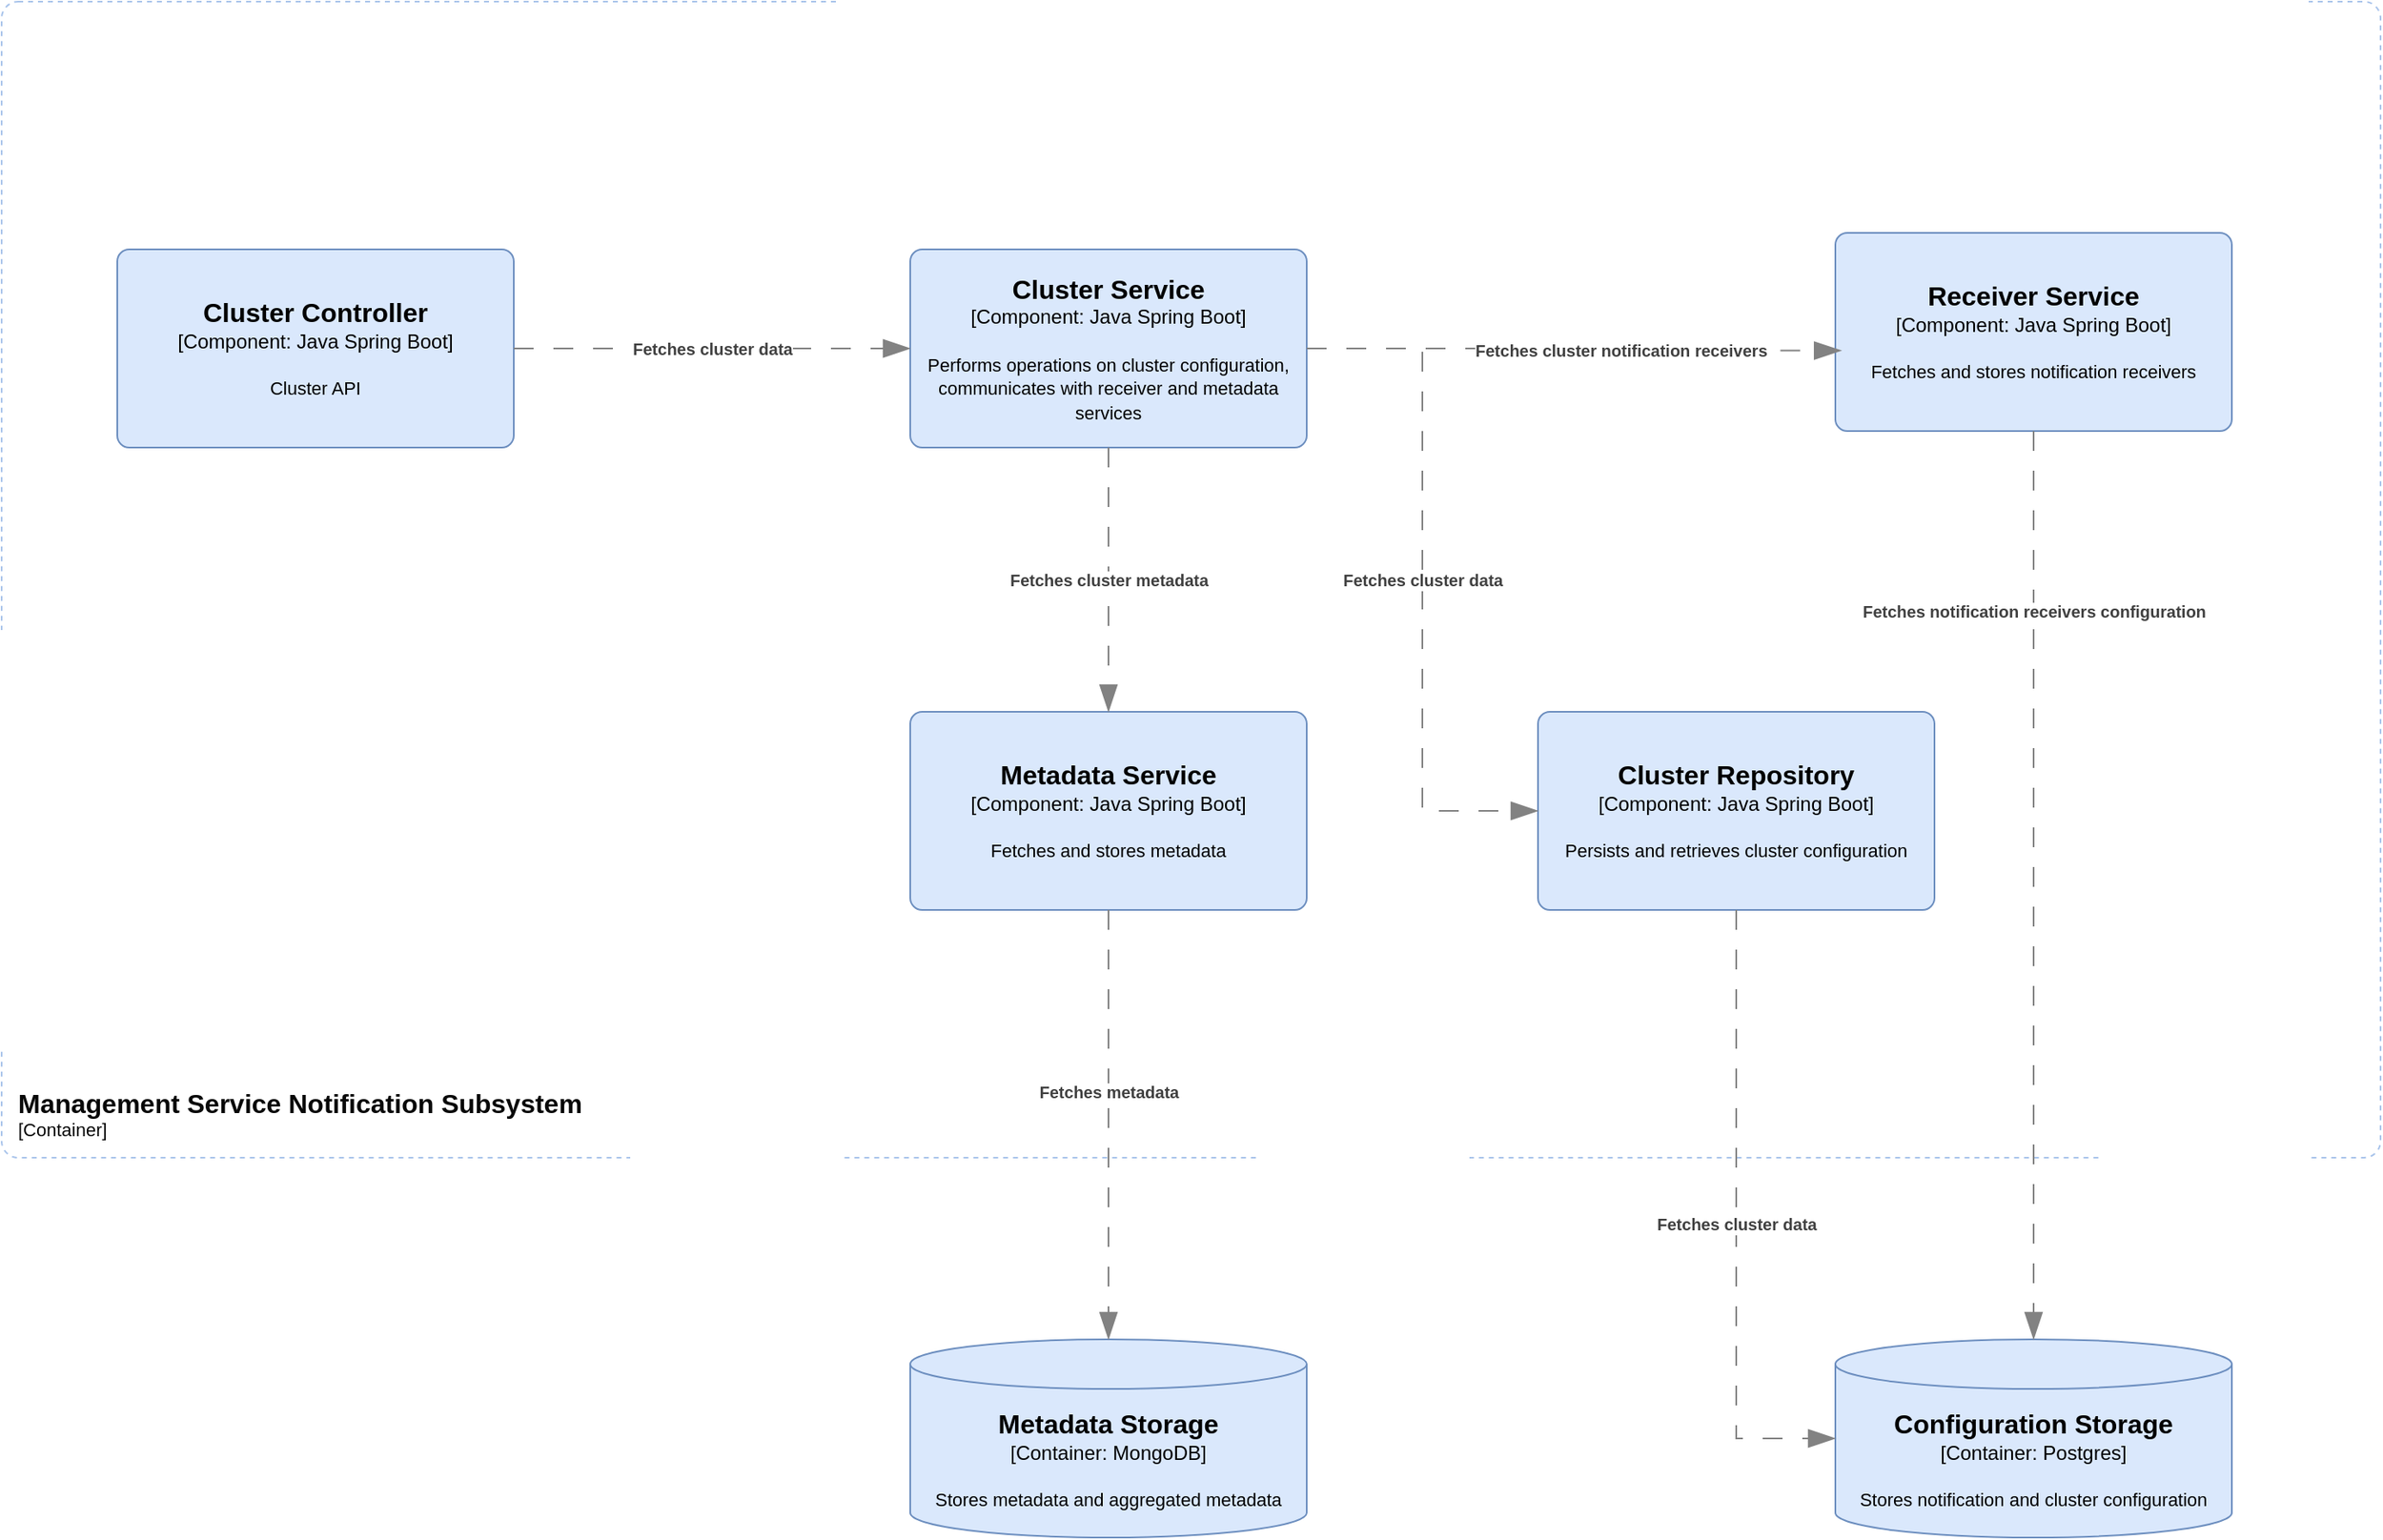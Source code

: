 <mxfile version="25.0.1">
  <diagram name="Page-1" id="2Zc8rTGKQuk4OaS5_42X">
    <mxGraphModel dx="4165" dy="2575" grid="1" gridSize="10" guides="1" tooltips="1" connect="1" arrows="1" fold="1" page="1" pageScale="1" pageWidth="850" pageHeight="1100" math="0" shadow="0">
      <root>
        <mxCell id="0" />
        <mxCell id="1" parent="0" />
        <object placeholders="1" c4Name="Configuration Storage" c4Type="Container" c4Technology="Postgres" c4Description="Stores notification and cluster configuration" label="&lt;font style=&quot;font-size: 16px&quot;&gt;&lt;b&gt;%c4Name%&lt;/b&gt;&lt;/font&gt;&lt;div&gt;[%c4Type%:&amp;nbsp;%c4Technology%]&lt;/div&gt;&lt;br&gt;&lt;div&gt;&lt;font style=&quot;font-size: 11px&quot;&gt;&lt;font&gt;%c4Description%&lt;/font&gt;&lt;/font&gt;&lt;/div&gt;" id="75lf7Xz4vyzTZ-1Ak2SZ-1">
          <mxCell style="shape=cylinder3;size=15;whiteSpace=wrap;html=1;boundedLbl=1;rounded=0;labelBackgroundColor=none;fillColor=#dae8fc;fontSize=12;align=center;strokeColor=#6c8ebf;metaEdit=1;points=[[0.5,0,0],[1,0.25,0],[1,0.5,0],[1,0.75,0],[0.5,1,0],[0,0.75,0],[0,0.5,0],[0,0.25,0]];resizable=0;" vertex="1" parent="1">
            <mxGeometry x="-410" y="370" width="240" height="120" as="geometry" />
          </mxCell>
        </object>
        <object placeholders="1" c4Name="Cluster Service" c4Type="Component" c4Technology="Java Spring Boot" c4Description="Performs operations on cluster configuration, communicates with receiver and metadata services" label="&lt;font style=&quot;font-size: 16px&quot;&gt;&lt;b&gt;%c4Name%&lt;/b&gt;&lt;/font&gt;&lt;div&gt;[%c4Type%: %c4Technology%]&lt;/div&gt;&lt;br&gt;&lt;div&gt;&lt;font style=&quot;font-size: 11px&quot;&gt;%c4Description%&lt;/font&gt;&lt;/div&gt;" id="75lf7Xz4vyzTZ-1Ak2SZ-2">
          <mxCell style="rounded=1;whiteSpace=wrap;html=1;labelBackgroundColor=none;fillColor=#dae8fc;align=center;arcSize=6;strokeColor=#6c8ebf;metaEdit=1;resizable=0;points=[[0.25,0,0],[0.5,0,0],[0.75,0,0],[1,0.25,0],[1,0.5,0],[1,0.75,0],[0.75,1,0],[0.5,1,0],[0.25,1,0],[0,0.75,0],[0,0.5,0],[0,0.25,0]];" vertex="1" parent="1">
            <mxGeometry x="-970" y="-290" width="240" height="120" as="geometry" />
          </mxCell>
        </object>
        <object placeholders="1" c4Name="Cluster Controller" c4Type="Component" c4Technology="Java Spring Boot" c4Description="Cluster API" label="&lt;font style=&quot;font-size: 16px&quot;&gt;&lt;b&gt;%c4Name%&lt;/b&gt;&lt;/font&gt;&lt;div&gt;[%c4Type%: %c4Technology%]&lt;/div&gt;&lt;br&gt;&lt;div&gt;&lt;font style=&quot;font-size: 11px&quot;&gt;%c4Description%&lt;/font&gt;&lt;/div&gt;" id="75lf7Xz4vyzTZ-1Ak2SZ-3">
          <mxCell style="rounded=1;whiteSpace=wrap;html=1;labelBackgroundColor=none;fillColor=#dae8fc;align=center;arcSize=6;strokeColor=#6c8ebf;metaEdit=1;resizable=0;points=[[0.25,0,0],[0.5,0,0],[0.75,0,0],[1,0.25,0],[1,0.5,0],[1,0.75,0],[0.75,1,0],[0.5,1,0],[0.25,1,0],[0,0.75,0],[0,0.5,0],[0,0.25,0]];" vertex="1" parent="1">
            <mxGeometry x="-1450" y="-290" width="240" height="120" as="geometry" />
          </mxCell>
        </object>
        <object placeholders="1" c4Name="Management Service Notification Subsystem" c4Type="SystemScopeBoundary" c4Application="Container" label="&lt;font style=&quot;font-size: 16px&quot;&gt;&lt;b&gt;&lt;div style=&quot;text-align: left&quot;&gt;%c4Name%&lt;/div&gt;&lt;/b&gt;&lt;/font&gt;&lt;div style=&quot;text-align: left&quot;&gt;[%c4Application%]&lt;/div&gt;" id="75lf7Xz4vyzTZ-1Ak2SZ-4">
          <mxCell style="rounded=1;fontSize=11;whiteSpace=wrap;html=1;dashed=1;arcSize=20;fillColor=none;strokeColor=#A9C4EB;labelBackgroundColor=none;align=left;verticalAlign=bottom;labelBorderColor=none;spacingTop=0;spacing=10;metaEdit=1;rotatable=0;perimeter=rectanglePerimeter;labelPadding=0;allowArrows=0;connectable=0;expand=0;recursiveResize=0;editable=1;pointerEvents=0;absoluteArcSize=1;points=[[0.25,0,0],[0.5,0,0],[0.75,0,0],[1,0.25,0],[1,0.5,0],[1,0.75,0],[0.75,1,0],[0.5,1,0],[0.25,1,0],[0,0.75,0],[0,0.5,0],[0,0.25,0]];fontColor=#080808;" vertex="1" parent="1">
            <mxGeometry x="-1520" y="-440" width="1440" height="700" as="geometry" />
          </mxCell>
        </object>
        <object placeholders="1" c4Name="Receiver Service" c4Type="Component" c4Technology="Java Spring Boot" c4Description="Fetches and stores notification receivers" label="&lt;font style=&quot;font-size: 16px&quot;&gt;&lt;b&gt;%c4Name%&lt;/b&gt;&lt;/font&gt;&lt;div&gt;[%c4Type%: %c4Technology%]&lt;/div&gt;&lt;br&gt;&lt;div&gt;&lt;font style=&quot;font-size: 11px&quot;&gt;%c4Description%&lt;/font&gt;&lt;/div&gt;" id="75lf7Xz4vyzTZ-1Ak2SZ-5">
          <mxCell style="rounded=1;whiteSpace=wrap;html=1;labelBackgroundColor=none;fillColor=#dae8fc;align=center;arcSize=6;strokeColor=#6c8ebf;metaEdit=1;resizable=0;points=[[0.25,0,0],[0.5,0,0],[0.75,0,0],[1,0.25,0],[1,0.5,0],[1,0.75,0],[0.75,1,0],[0.5,1,0],[0.25,1,0],[0,0.75,0],[0,0.5,0],[0,0.25,0]];" vertex="1" parent="1">
            <mxGeometry x="-410" y="-300" width="240" height="120" as="geometry" />
          </mxCell>
        </object>
        <object placeholders="1" c4Name="Metadata Storage" c4Type="Container" c4Technology="MongoDB" c4Description="Stores metadata and aggregated metadata" label="&lt;font style=&quot;font-size: 16px&quot;&gt;&lt;b&gt;%c4Name%&lt;/b&gt;&lt;/font&gt;&lt;div&gt;[%c4Type%:&amp;nbsp;%c4Technology%]&lt;/div&gt;&lt;br&gt;&lt;div&gt;&lt;font style=&quot;font-size: 11px&quot;&gt;&lt;font&gt;%c4Description%&lt;/font&gt;&lt;/font&gt;&lt;/div&gt;" id="75lf7Xz4vyzTZ-1Ak2SZ-6">
          <mxCell style="shape=cylinder3;size=15;whiteSpace=wrap;html=1;boundedLbl=1;rounded=0;labelBackgroundColor=none;fillColor=#dae8fc;fontSize=12;align=center;strokeColor=#6c8ebf;metaEdit=1;points=[[0.5,0,0],[1,0.25,0],[1,0.5,0],[1,0.75,0],[0.5,1,0],[0,0.75,0],[0,0.5,0],[0,0.25,0]];resizable=0;" vertex="1" parent="1">
            <mxGeometry x="-970" y="370" width="240" height="120" as="geometry" />
          </mxCell>
        </object>
        <object placeholders="1" c4Name="Metadata Service" c4Type="Component" c4Technology="Java Spring Boot" c4Description="Fetches and stores metadata" label="&lt;font style=&quot;font-size: 16px&quot;&gt;&lt;b&gt;%c4Name%&lt;/b&gt;&lt;/font&gt;&lt;div&gt;[%c4Type%: %c4Technology%]&lt;/div&gt;&lt;br&gt;&lt;div&gt;&lt;font style=&quot;font-size: 11px&quot;&gt;%c4Description%&lt;/font&gt;&lt;/div&gt;" id="75lf7Xz4vyzTZ-1Ak2SZ-7">
          <mxCell style="rounded=1;whiteSpace=wrap;html=1;labelBackgroundColor=none;fillColor=#dae8fc;align=center;arcSize=6;strokeColor=#6c8ebf;metaEdit=1;resizable=0;points=[[0.25,0,0],[0.5,0,0],[0.75,0,0],[1,0.25,0],[1,0.5,0],[1,0.75,0],[0.75,1,0],[0.5,1,0],[0.25,1,0],[0,0.75,0],[0,0.5,0],[0,0.25,0]];" vertex="1" parent="1">
            <mxGeometry x="-970" y="-10" width="240" height="120" as="geometry" />
          </mxCell>
        </object>
        <object placeholders="1" c4Type="Relationship" c4Description="Fetches cluster data" label="&lt;div style=&quot;text-align: left&quot;&gt;&lt;div style=&quot;text-align: center&quot;&gt;&lt;b&gt;%c4Description%&lt;/b&gt;&lt;/div&gt;" id="75lf7Xz4vyzTZ-1Ak2SZ-8">
          <mxCell style="endArrow=blockThin;html=1;fontSize=10;fontColor=#404040;strokeWidth=1;endFill=1;strokeColor=#828282;elbow=vertical;metaEdit=1;endSize=14;startSize=14;jumpStyle=arc;jumpSize=16;rounded=0;edgeStyle=orthogonalEdgeStyle;exitX=1;exitY=0.5;exitDx=0;exitDy=0;exitPerimeter=0;entryX=0;entryY=0.5;entryDx=0;entryDy=0;entryPerimeter=0;dashed=1;dashPattern=12 12;" edge="1" parent="1" source="75lf7Xz4vyzTZ-1Ak2SZ-3" target="75lf7Xz4vyzTZ-1Ak2SZ-2">
            <mxGeometry width="240" relative="1" as="geometry">
              <mxPoint x="-1020" y="-180" as="sourcePoint" />
              <mxPoint x="-780" y="-180" as="targetPoint" />
            </mxGeometry>
          </mxCell>
        </object>
        <object placeholders="1" c4Type="Relationship" c4Description="Fetches cluster metadata" label="&lt;div style=&quot;text-align: left&quot;&gt;&lt;div style=&quot;text-align: center&quot;&gt;&lt;b&gt;%c4Description%&lt;/b&gt;&lt;/div&gt;" id="75lf7Xz4vyzTZ-1Ak2SZ-9">
          <mxCell style="endArrow=blockThin;html=1;fontSize=10;fontColor=#404040;strokeWidth=1;endFill=1;strokeColor=#828282;elbow=vertical;metaEdit=1;endSize=14;startSize=14;jumpStyle=arc;jumpSize=16;rounded=0;edgeStyle=orthogonalEdgeStyle;exitX=0.5;exitY=1;exitDx=0;exitDy=0;exitPerimeter=0;entryX=0.5;entryY=0;entryDx=0;entryDy=0;entryPerimeter=0;dashed=1;dashPattern=12 12;" edge="1" parent="1" source="75lf7Xz4vyzTZ-1Ak2SZ-2" target="75lf7Xz4vyzTZ-1Ak2SZ-7">
            <mxGeometry width="240" relative="1" as="geometry">
              <mxPoint x="-1130" y="-80" as="sourcePoint" />
              <mxPoint x="-890" y="-80" as="targetPoint" />
            </mxGeometry>
          </mxCell>
        </object>
        <object placeholders="1" c4Type="Relationship" c4Description="Fetches metadata" label="&lt;div style=&quot;text-align: left&quot;&gt;&lt;div style=&quot;text-align: center&quot;&gt;&lt;b&gt;%c4Description%&lt;/b&gt;&lt;/div&gt;" id="75lf7Xz4vyzTZ-1Ak2SZ-10">
          <mxCell style="endArrow=blockThin;html=1;fontSize=10;fontColor=#404040;strokeWidth=1;endFill=1;strokeColor=#828282;elbow=vertical;metaEdit=1;endSize=14;startSize=14;jumpStyle=arc;jumpSize=16;rounded=0;edgeStyle=orthogonalEdgeStyle;entryX=0.5;entryY=0;entryDx=0;entryDy=0;entryPerimeter=0;exitX=0.5;exitY=1;exitDx=0;exitDy=0;exitPerimeter=0;dashed=1;dashPattern=12 12;" edge="1" parent="1" source="75lf7Xz4vyzTZ-1Ak2SZ-7" target="75lf7Xz4vyzTZ-1Ak2SZ-6">
            <mxGeometry x="-0.154" width="240" relative="1" as="geometry">
              <mxPoint x="-1130" y="170" as="sourcePoint" />
              <mxPoint x="-890" y="170" as="targetPoint" />
              <mxPoint as="offset" />
            </mxGeometry>
          </mxCell>
        </object>
        <object placeholders="1" c4Type="Relationship" c4Description="Fetches notification receivers configuration" label="&lt;div style=&quot;text-align: left&quot;&gt;&lt;div style=&quot;text-align: center&quot;&gt;&lt;b&gt;%c4Description%&lt;/b&gt;&lt;/div&gt;" id="75lf7Xz4vyzTZ-1Ak2SZ-11">
          <mxCell style="endArrow=blockThin;html=1;fontSize=10;fontColor=#404040;strokeWidth=1;endFill=1;strokeColor=#828282;elbow=vertical;metaEdit=1;endSize=14;startSize=14;jumpStyle=arc;jumpSize=16;rounded=0;edgeStyle=orthogonalEdgeStyle;exitX=0.5;exitY=1;exitDx=0;exitDy=0;exitPerimeter=0;dashed=1;dashPattern=12 12;" edge="1" parent="1" source="75lf7Xz4vyzTZ-1Ak2SZ-5" target="75lf7Xz4vyzTZ-1Ak2SZ-1">
            <mxGeometry x="-0.6" width="240" relative="1" as="geometry">
              <mxPoint x="-430" y="-70" as="sourcePoint" />
              <mxPoint x="-190" y="-70" as="targetPoint" />
              <mxPoint y="-1" as="offset" />
            </mxGeometry>
          </mxCell>
        </object>
        <object placeholders="1" c4Type="Relationship" c4Description="Fetches cluster notification receivers" label="&lt;div style=&quot;text-align: left&quot;&gt;&lt;div style=&quot;text-align: center&quot;&gt;&lt;b&gt;%c4Description%&lt;/b&gt;&lt;/div&gt;" id="75lf7Xz4vyzTZ-1Ak2SZ-12">
          <mxCell style="endArrow=blockThin;html=1;fontSize=10;fontColor=#404040;strokeWidth=1;endFill=1;strokeColor=#828282;elbow=vertical;metaEdit=1;endSize=14;startSize=14;jumpStyle=arc;jumpSize=16;rounded=0;edgeStyle=orthogonalEdgeStyle;exitX=1;exitY=0.5;exitDx=0;exitDy=0;exitPerimeter=0;entryX=0.015;entryY=0.594;entryDx=0;entryDy=0;entryPerimeter=0;dashed=1;dashPattern=12 12;" edge="1" parent="1" source="75lf7Xz4vyzTZ-1Ak2SZ-2" target="75lf7Xz4vyzTZ-1Ak2SZ-5">
            <mxGeometry x="0.178" width="240" relative="1" as="geometry">
              <mxPoint x="-850" y="80" as="sourcePoint" />
              <mxPoint x="-610" y="80" as="targetPoint" />
              <mxPoint as="offset" />
            </mxGeometry>
          </mxCell>
        </object>
        <object placeholders="1" c4Name="Cluster Repository" c4Type="Component" c4Technology="Java Spring Boot" c4Description="Persists and retrieves cluster configuration" label="&lt;font style=&quot;font-size: 16px&quot;&gt;&lt;b&gt;%c4Name%&lt;/b&gt;&lt;/font&gt;&lt;div&gt;[%c4Type%: %c4Technology%]&lt;/div&gt;&lt;br&gt;&lt;div&gt;&lt;font style=&quot;font-size: 11px&quot;&gt;%c4Description%&lt;/font&gt;&lt;/div&gt;" id="75lf7Xz4vyzTZ-1Ak2SZ-13">
          <mxCell style="rounded=1;whiteSpace=wrap;html=1;labelBackgroundColor=none;fillColor=#dae8fc;align=center;arcSize=6;strokeColor=#6c8ebf;metaEdit=1;resizable=0;points=[[0.25,0,0],[0.5,0,0],[0.75,0,0],[1,0.25,0],[1,0.5,0],[1,0.75,0],[0.75,1,0],[0.5,1,0],[0.25,1,0],[0,0.75,0],[0,0.5,0],[0,0.25,0]];" vertex="1" parent="1">
            <mxGeometry x="-590" y="-10" width="240" height="120" as="geometry" />
          </mxCell>
        </object>
        <object placeholders="1" c4Type="Relationship" c4Description="Fetches cluster data" label="&lt;div style=&quot;text-align: left&quot;&gt;&lt;div style=&quot;text-align: center&quot;&gt;&lt;b&gt;%c4Description%&lt;/b&gt;&lt;/div&gt;" id="75lf7Xz4vyzTZ-1Ak2SZ-14">
          <mxCell style="endArrow=blockThin;html=1;fontSize=10;fontColor=#404040;strokeWidth=1;endFill=1;strokeColor=#828282;elbow=vertical;metaEdit=1;endSize=14;startSize=14;jumpStyle=arc;jumpSize=16;rounded=0;edgeStyle=orthogonalEdgeStyle;entryX=0;entryY=0.5;entryDx=0;entryDy=0;entryPerimeter=0;exitX=0.5;exitY=1;exitDx=0;exitDy=0;exitPerimeter=0;dashed=1;dashPattern=12 12;" edge="1" parent="1" source="75lf7Xz4vyzTZ-1Ak2SZ-13" target="75lf7Xz4vyzTZ-1Ak2SZ-1">
            <mxGeometry width="240" relative="1" as="geometry">
              <mxPoint x="-930" y="120" as="sourcePoint" />
              <mxPoint x="-690" y="120" as="targetPoint" />
            </mxGeometry>
          </mxCell>
        </object>
        <object placeholders="1" c4Type="Relationship" c4Description="Fetches cluster data" label="&lt;div style=&quot;text-align: left&quot;&gt;&lt;div style=&quot;text-align: center&quot;&gt;&lt;b&gt;%c4Description%&lt;/b&gt;&lt;/div&gt;" id="75lf7Xz4vyzTZ-1Ak2SZ-15">
          <mxCell style="endArrow=blockThin;html=1;fontSize=10;fontColor=#404040;strokeWidth=1;endFill=1;strokeColor=#828282;elbow=vertical;metaEdit=1;endSize=14;startSize=14;jumpStyle=arc;jumpSize=16;rounded=0;edgeStyle=orthogonalEdgeStyle;exitX=1;exitY=0.5;exitDx=0;exitDy=0;exitPerimeter=0;entryX=0;entryY=0.5;entryDx=0;entryDy=0;entryPerimeter=0;dashed=1;dashPattern=12 12;" edge="1" parent="1" source="75lf7Xz4vyzTZ-1Ak2SZ-2" target="75lf7Xz4vyzTZ-1Ak2SZ-13">
            <mxGeometry width="240" relative="1" as="geometry">
              <mxPoint x="-980" y="20" as="sourcePoint" />
              <mxPoint x="-740" y="20" as="targetPoint" />
            </mxGeometry>
          </mxCell>
        </object>
      </root>
    </mxGraphModel>
  </diagram>
</mxfile>
